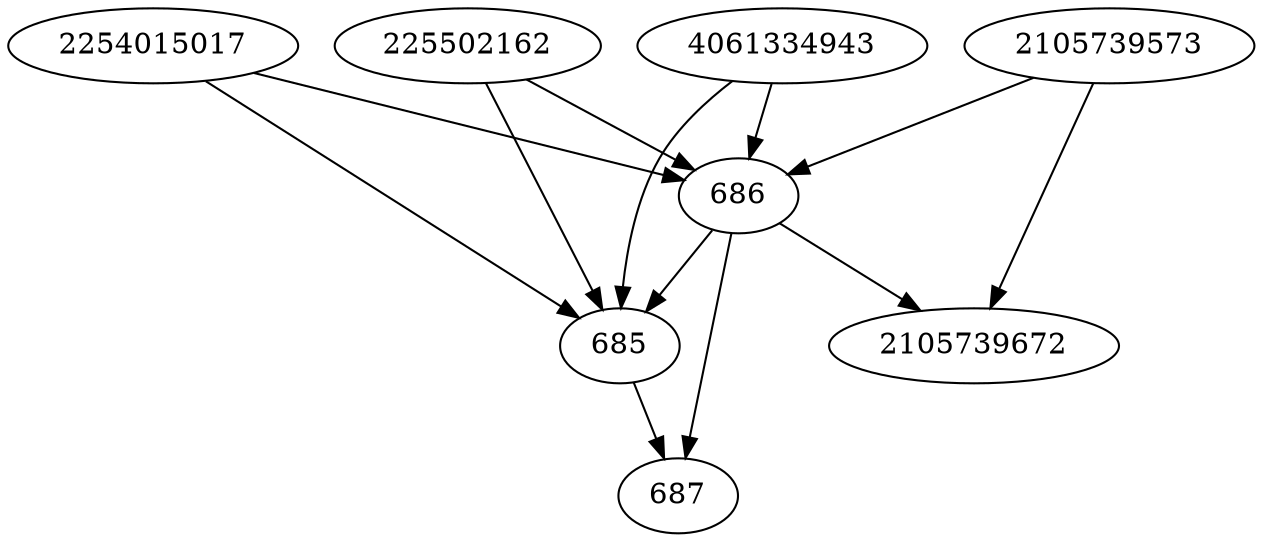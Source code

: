 strict digraph  {
2254015017;
685;
686;
687;
225502162;
2105739573;
2105739672;
4061334943;
2254015017 -> 685;
2254015017 -> 686;
685 -> 687;
686 -> 2105739672;
686 -> 685;
686 -> 687;
225502162 -> 685;
225502162 -> 686;
2105739573 -> 686;
2105739573 -> 2105739672;
4061334943 -> 685;
4061334943 -> 686;
}
